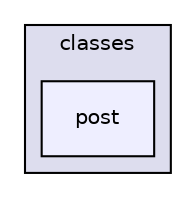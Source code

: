 digraph "classes/post" {
  compound=true
  node [ fontsize="10", fontname="Helvetica"];
  edge [ labelfontsize="10", labelfontname="Helvetica"];
  subgraph clusterdir_b02e4219757ae4e3a0f1714873865bbf {
    graph [ bgcolor="#ddddee", pencolor="black", label="classes" fontname="Helvetica", fontsize="10", URL="dir_b02e4219757ae4e3a0f1714873865bbf.html"]
  dir_4218c5399a6b0e3c32de082cfe6f93df [shape=box, label="post", style="filled", fillcolor="#eeeeff", pencolor="black", URL="dir_4218c5399a6b0e3c32de082cfe6f93df.html"];
  }
}
